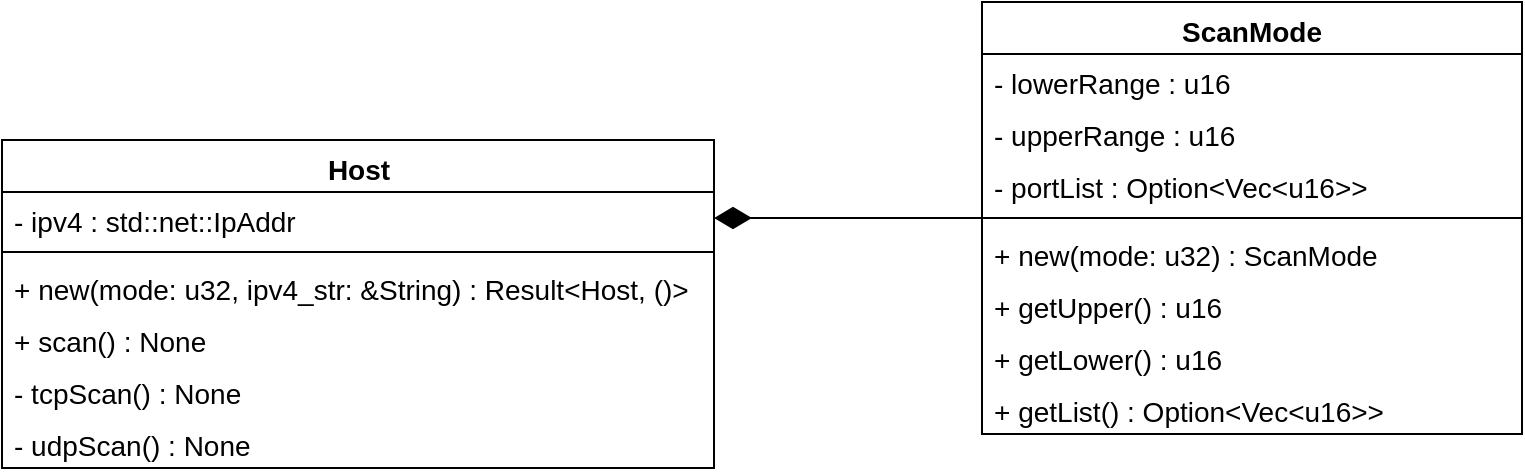 <mxfile>
    <diagram id="cOlsokg0wopFhThmWkgF" name="Page-1">
        <mxGraphModel dx="1470" dy="1048" grid="1" gridSize="10" guides="1" tooltips="1" connect="1" arrows="1" fold="1" page="1" pageScale="1" pageWidth="827" pageHeight="1169" math="0" shadow="0">
            <root>
                <mxCell id="0"/>
                <mxCell id="1" parent="0"/>
                <mxCell id="42" value="Host" style="swimlane;fontStyle=1;align=center;verticalAlign=top;childLayout=stackLayout;horizontal=1;startSize=26;horizontalStack=0;resizeParent=1;resizeParentMax=0;resizeLast=0;collapsible=1;marginBottom=0;strokeColor=default;fontFamily=Helvetica;fontSize=14;fontColor=default;fillColor=none;html=1;" parent="1" vertex="1">
                    <mxGeometry x="34" y="149" width="356" height="164" as="geometry"/>
                </mxCell>
                <mxCell id="43" value="- ipv4 : std::net::IpAddr" style="text;strokeColor=none;fillColor=none;align=left;verticalAlign=top;spacingLeft=4;spacingRight=4;overflow=hidden;rotatable=0;points=[[0,0.5],[1,0.5]];portConstraint=eastwest;fontFamily=Helvetica;fontSize=14;fontColor=default;startSize=26;html=1;" parent="42" vertex="1">
                    <mxGeometry y="26" width="356" height="26" as="geometry"/>
                </mxCell>
                <mxCell id="44" value="" style="line;strokeWidth=1;fillColor=none;align=left;verticalAlign=middle;spacingTop=-1;spacingLeft=3;spacingRight=3;rotatable=0;labelPosition=right;points=[];portConstraint=eastwest;strokeColor=inherit;fontFamily=Helvetica;fontSize=14;fontColor=default;startSize=26;html=1;" parent="42" vertex="1">
                    <mxGeometry y="52" width="356" height="8" as="geometry"/>
                </mxCell>
                <mxCell id="71" value="+ new(mode: u32, ipv4_str: &amp;amp;String) : Result&amp;lt;Host, ()&amp;gt;" style="text;strokeColor=none;fillColor=none;align=left;verticalAlign=top;spacingLeft=4;spacingRight=4;overflow=hidden;rotatable=0;points=[[0,0.5],[1,0.5]];portConstraint=eastwest;fontFamily=Helvetica;fontSize=14;fontColor=default;startSize=26;html=1;" parent="42" vertex="1">
                    <mxGeometry y="60" width="356" height="26" as="geometry"/>
                </mxCell>
                <mxCell id="63" value="+ scan() : None" style="text;strokeColor=none;fillColor=none;align=left;verticalAlign=top;spacingLeft=4;spacingRight=4;overflow=hidden;rotatable=0;points=[[0,0.5],[1,0.5]];portConstraint=eastwest;fontFamily=Helvetica;fontSize=14;fontColor=default;startSize=26;html=1;" parent="42" vertex="1">
                    <mxGeometry y="86" width="356" height="26" as="geometry"/>
                </mxCell>
                <mxCell id="45" value="- tcpScan() : None" style="text;strokeColor=none;fillColor=none;align=left;verticalAlign=top;spacingLeft=4;spacingRight=4;overflow=hidden;rotatable=0;points=[[0,0.5],[1,0.5]];portConstraint=eastwest;fontFamily=Helvetica;fontSize=14;fontColor=default;startSize=26;html=1;" parent="42" vertex="1">
                    <mxGeometry y="112" width="356" height="26" as="geometry"/>
                </mxCell>
                <mxCell id="46" value="- udpScan() : None" style="text;strokeColor=none;fillColor=none;align=left;verticalAlign=top;spacingLeft=4;spacingRight=4;overflow=hidden;rotatable=0;points=[[0,0.5],[1,0.5]];portConstraint=eastwest;fontFamily=Helvetica;fontSize=14;fontColor=default;startSize=26;html=1;" parent="42" vertex="1">
                    <mxGeometry y="138" width="356" height="26" as="geometry"/>
                </mxCell>
                <mxCell id="70" style="edgeStyle=none;html=1;entryX=1;entryY=0.5;entryDx=0;entryDy=0;endArrow=diamondThin;endFill=1;endSize=16;fontSize=14;" parent="1" source="47" target="43" edge="1">
                    <mxGeometry relative="1" as="geometry"/>
                </mxCell>
                <mxCell id="47" value="ScanMode" style="swimlane;fontStyle=1;align=center;verticalAlign=top;childLayout=stackLayout;horizontal=1;startSize=26;horizontalStack=0;resizeParent=1;resizeParentMax=0;resizeLast=0;collapsible=1;marginBottom=0;fontSize=14;" parent="1" vertex="1">
                    <mxGeometry x="524" y="80" width="270" height="216" as="geometry"/>
                </mxCell>
                <mxCell id="52" value="- lowerRange : u16" style="text;strokeColor=none;fillColor=none;align=left;verticalAlign=top;spacingLeft=4;spacingRight=4;overflow=hidden;rotatable=0;points=[[0,0.5],[1,0.5]];portConstraint=eastwest;fontSize=14;" parent="47" vertex="1">
                    <mxGeometry y="26" width="270" height="26" as="geometry"/>
                </mxCell>
                <mxCell id="53" value="- upperRange : u16" style="text;strokeColor=none;fillColor=none;align=left;verticalAlign=top;spacingLeft=4;spacingRight=4;overflow=hidden;rotatable=0;points=[[0,0.5],[1,0.5]];portConstraint=eastwest;fontSize=14;" parent="47" vertex="1">
                    <mxGeometry y="52" width="270" height="26" as="geometry"/>
                </mxCell>
                <mxCell id="54" value="- portList : Option&lt;Vec&lt;u16&gt;&gt;" style="text;strokeColor=none;fillColor=none;align=left;verticalAlign=top;spacingLeft=4;spacingRight=4;overflow=hidden;rotatable=0;points=[[0,0.5],[1,0.5]];portConstraint=eastwest;fontSize=14;" parent="47" vertex="1">
                    <mxGeometry y="78" width="270" height="26" as="geometry"/>
                </mxCell>
                <mxCell id="49" value="" style="line;strokeWidth=1;fillColor=none;align=left;verticalAlign=middle;spacingTop=-1;spacingLeft=3;spacingRight=3;rotatable=0;labelPosition=right;points=[];portConstraint=eastwest;strokeColor=inherit;fontSize=14;" parent="47" vertex="1">
                    <mxGeometry y="104" width="270" height="8" as="geometry"/>
                </mxCell>
                <mxCell id="50" value="+ new(mode: u32) : ScanMode" style="text;strokeColor=none;fillColor=none;align=left;verticalAlign=top;spacingLeft=4;spacingRight=4;overflow=hidden;rotatable=0;points=[[0,0.5],[1,0.5]];portConstraint=eastwest;fontSize=14;" parent="47" vertex="1">
                    <mxGeometry y="112" width="270" height="26" as="geometry"/>
                </mxCell>
                <mxCell id="60" value="+ getUpper() : u16" style="text;strokeColor=none;fillColor=none;align=left;verticalAlign=top;spacingLeft=4;spacingRight=4;overflow=hidden;rotatable=0;points=[[0,0.5],[1,0.5]];portConstraint=eastwest;fontSize=14;" parent="47" vertex="1">
                    <mxGeometry y="138" width="270" height="26" as="geometry"/>
                </mxCell>
                <mxCell id="61" value="+ getLower() : u16" style="text;strokeColor=none;fillColor=none;align=left;verticalAlign=top;spacingLeft=4;spacingRight=4;overflow=hidden;rotatable=0;points=[[0,0.5],[1,0.5]];portConstraint=eastwest;fontSize=14;" parent="47" vertex="1">
                    <mxGeometry y="164" width="270" height="26" as="geometry"/>
                </mxCell>
                <mxCell id="62" value="+ getList() : Option&lt;Vec&lt;u16&gt;&gt;" style="text;strokeColor=none;fillColor=none;align=left;verticalAlign=top;spacingLeft=4;spacingRight=4;overflow=hidden;rotatable=0;points=[[0,0.5],[1,0.5]];portConstraint=eastwest;fontSize=14;" parent="47" vertex="1">
                    <mxGeometry y="190" width="270" height="26" as="geometry"/>
                </mxCell>
            </root>
        </mxGraphModel>
    </diagram>
</mxfile>